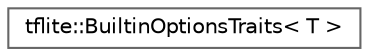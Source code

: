 digraph "Graphical Class Hierarchy"
{
 // LATEX_PDF_SIZE
  bgcolor="transparent";
  edge [fontname=Helvetica,fontsize=10,labelfontname=Helvetica,labelfontsize=10];
  node [fontname=Helvetica,fontsize=10,shape=box,height=0.2,width=0.4];
  rankdir="LR";
  Node0 [id="Node000000",label="tflite::BuiltinOptionsTraits\< T \>",height=0.2,width=0.4,color="grey40", fillcolor="white", style="filled",URL="$structtflite_1_1_builtin_options_traits.html",tooltip=" "];
}
